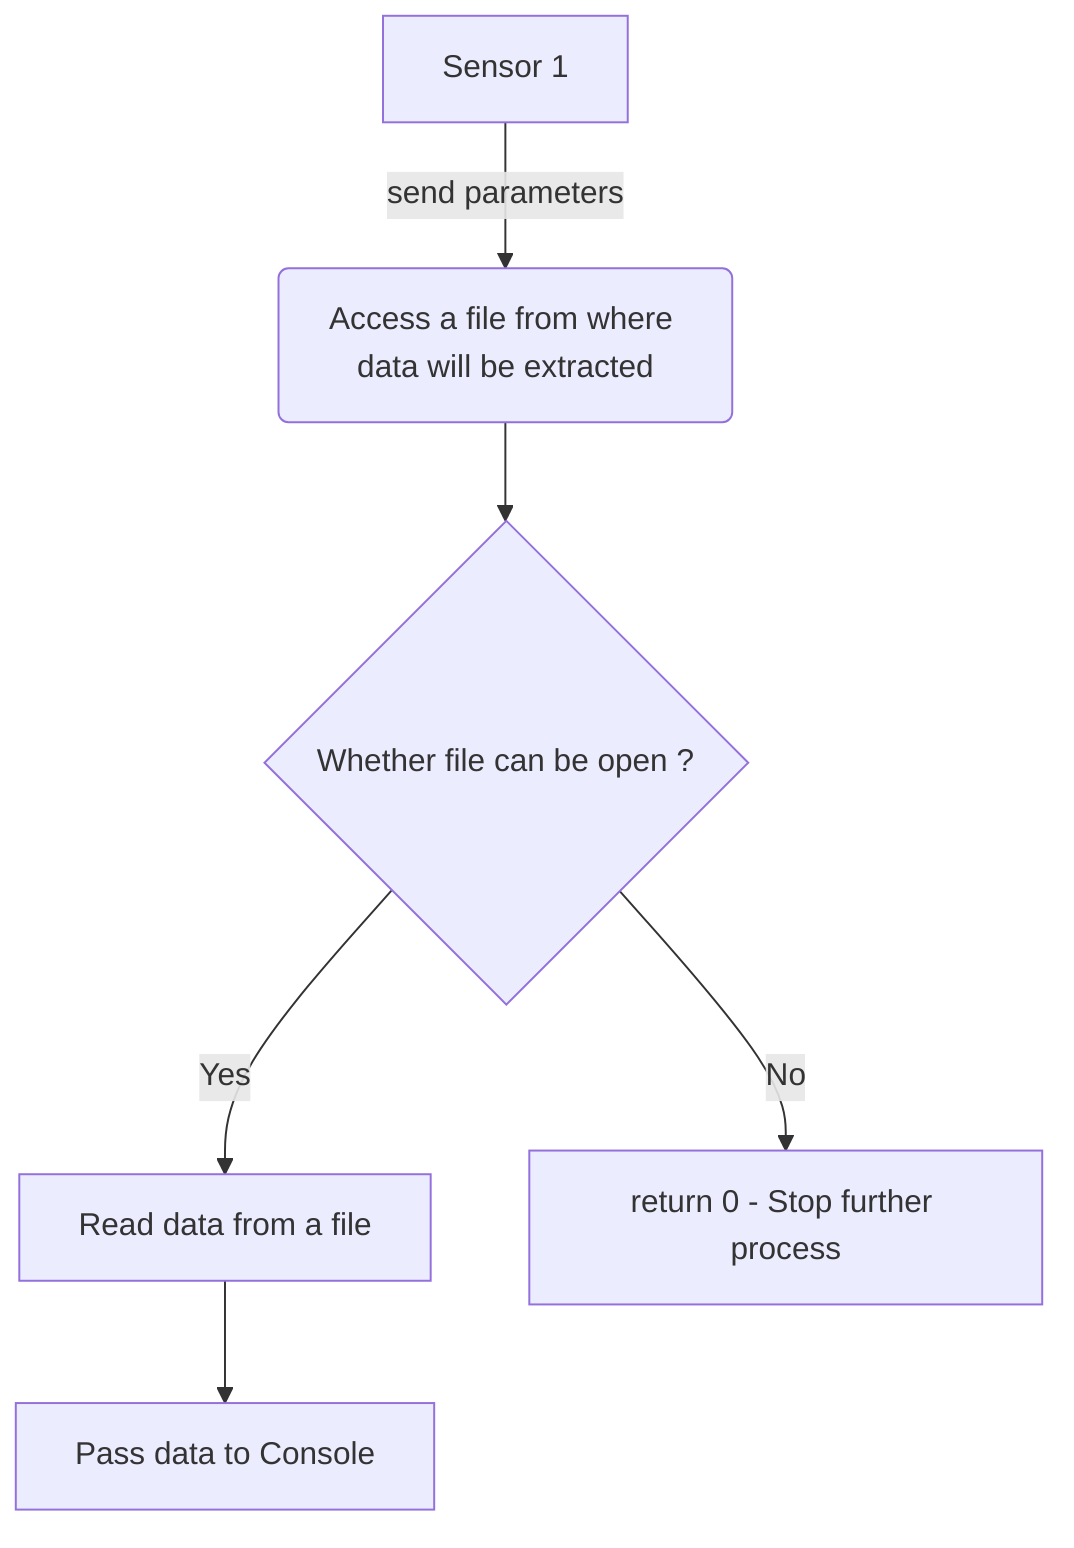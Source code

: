 graph TD
    A[Sensor 1] -->|send parameters| B(Access a file from where data will be extracted)
    B --> C{Whether file can be open ?}
    C -->|Yes| D[Read data from a file]
    C -->|No| E[return 0 - Stop further process]
    D --> F[Pass data to Console]